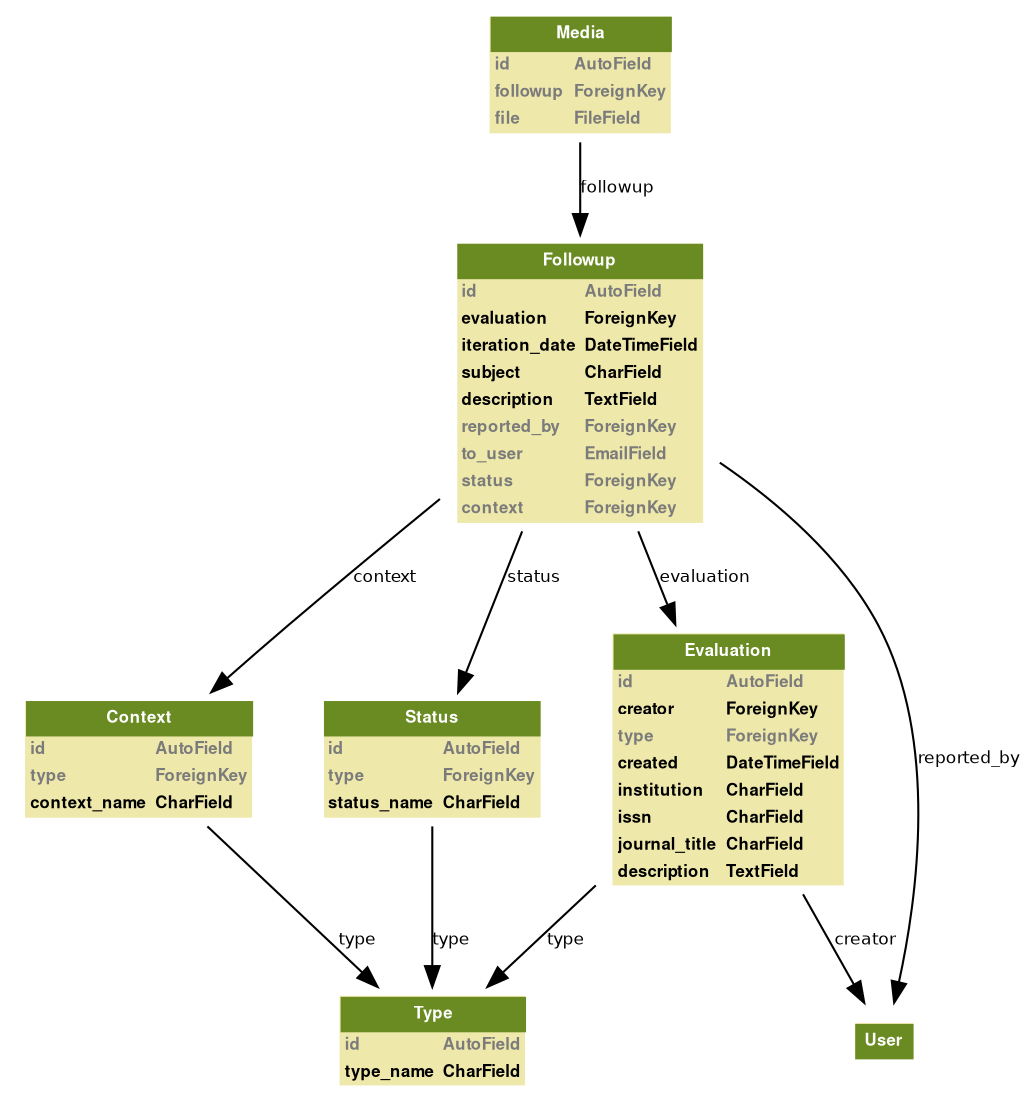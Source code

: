 
digraph name {
fontname = "Helvetica"
fontsize = 8

node [
fontname = "Helvetica"
fontsize = 8
shape = "plaintext"
]
edge [
fontname = "Helvetica"
fontsize = 8
]






evaluations_models_Type [label=<
<TABLE BGCOLOR="palegoldenrod" BORDER="0" CELLBORDER="0" CELLSPACING="0">
<TR><TD COLSPAN="2" CELLPADDING="4" ALIGN="CENTER" BGCOLOR="olivedrab4"
><FONT FACE="Helvetica Bold" COLOR="white"
>Type</FONT></TD></TR>



<TR><TD ALIGN="LEFT" BORDER="0"
><FONT COLOR="#7B7B7B" FACE="Helvetica Bold">id</FONT
></TD>
<TD ALIGN="LEFT"
><FONT COLOR="#7B7B7B" FACE="Helvetica Bold">AutoField</FONT
></TD></TR>

<TR><TD ALIGN="LEFT" BORDER="0"
><FONT FACE="Helvetica Bold">type_name</FONT
></TD>
<TD ALIGN="LEFT"
><FONT FACE="Helvetica Bold">CharField</FONT
></TD></TR>


</TABLE>
>]

evaluations_models_Context [label=<
<TABLE BGCOLOR="palegoldenrod" BORDER="0" CELLBORDER="0" CELLSPACING="0">
<TR><TD COLSPAN="2" CELLPADDING="4" ALIGN="CENTER" BGCOLOR="olivedrab4"
><FONT FACE="Helvetica Bold" COLOR="white"
>Context</FONT></TD></TR>



<TR><TD ALIGN="LEFT" BORDER="0"
><FONT COLOR="#7B7B7B" FACE="Helvetica Bold">id</FONT
></TD>
<TD ALIGN="LEFT"
><FONT COLOR="#7B7B7B" FACE="Helvetica Bold">AutoField</FONT
></TD></TR>

<TR><TD ALIGN="LEFT" BORDER="0"
><FONT COLOR="#7B7B7B" FACE="Helvetica Bold">type</FONT
></TD>
<TD ALIGN="LEFT"
><FONT COLOR="#7B7B7B" FACE="Helvetica Bold">ForeignKey</FONT
></TD></TR>

<TR><TD ALIGN="LEFT" BORDER="0"
><FONT FACE="Helvetica Bold">context_name</FONT
></TD>
<TD ALIGN="LEFT"
><FONT FACE="Helvetica Bold">CharField</FONT
></TD></TR>


</TABLE>
>]

evaluations_models_Status [label=<
<TABLE BGCOLOR="palegoldenrod" BORDER="0" CELLBORDER="0" CELLSPACING="0">
<TR><TD COLSPAN="2" CELLPADDING="4" ALIGN="CENTER" BGCOLOR="olivedrab4"
><FONT FACE="Helvetica Bold" COLOR="white"
>Status</FONT></TD></TR>



<TR><TD ALIGN="LEFT" BORDER="0"
><FONT COLOR="#7B7B7B" FACE="Helvetica Bold">id</FONT
></TD>
<TD ALIGN="LEFT"
><FONT COLOR="#7B7B7B" FACE="Helvetica Bold">AutoField</FONT
></TD></TR>

<TR><TD ALIGN="LEFT" BORDER="0"
><FONT COLOR="#7B7B7B" FACE="Helvetica Bold">type</FONT
></TD>
<TD ALIGN="LEFT"
><FONT COLOR="#7B7B7B" FACE="Helvetica Bold">ForeignKey</FONT
></TD></TR>

<TR><TD ALIGN="LEFT" BORDER="0"
><FONT FACE="Helvetica Bold">status_name</FONT
></TD>
<TD ALIGN="LEFT"
><FONT FACE="Helvetica Bold">CharField</FONT
></TD></TR>


</TABLE>
>]

evaluations_models_Evaluation [label=<
<TABLE BGCOLOR="palegoldenrod" BORDER="0" CELLBORDER="0" CELLSPACING="0">
<TR><TD COLSPAN="2" CELLPADDING="4" ALIGN="CENTER" BGCOLOR="olivedrab4"
><FONT FACE="Helvetica Bold" COLOR="white"
>Evaluation</FONT></TD></TR>



<TR><TD ALIGN="LEFT" BORDER="0"
><FONT COLOR="#7B7B7B" FACE="Helvetica Bold">id</FONT
></TD>
<TD ALIGN="LEFT"
><FONT COLOR="#7B7B7B" FACE="Helvetica Bold">AutoField</FONT
></TD></TR>

<TR><TD ALIGN="LEFT" BORDER="0"
><FONT FACE="Helvetica Bold">creator</FONT
></TD>
<TD ALIGN="LEFT"
><FONT FACE="Helvetica Bold">ForeignKey</FONT
></TD></TR>

<TR><TD ALIGN="LEFT" BORDER="0"
><FONT COLOR="#7B7B7B" FACE="Helvetica Bold">type</FONT
></TD>
<TD ALIGN="LEFT"
><FONT COLOR="#7B7B7B" FACE="Helvetica Bold">ForeignKey</FONT
></TD></TR>

<TR><TD ALIGN="LEFT" BORDER="0"
><FONT FACE="Helvetica Bold">created</FONT
></TD>
<TD ALIGN="LEFT"
><FONT FACE="Helvetica Bold">DateTimeField</FONT
></TD></TR>

<TR><TD ALIGN="LEFT" BORDER="0"
><FONT FACE="Helvetica Bold">institution</FONT
></TD>
<TD ALIGN="LEFT"
><FONT FACE="Helvetica Bold">CharField</FONT
></TD></TR>

<TR><TD ALIGN="LEFT" BORDER="0"
><FONT FACE="Helvetica Bold">issn</FONT
></TD>
<TD ALIGN="LEFT"
><FONT FACE="Helvetica Bold">CharField</FONT
></TD></TR>

<TR><TD ALIGN="LEFT" BORDER="0"
><FONT FACE="Helvetica Bold">journal_title</FONT
></TD>
<TD ALIGN="LEFT"
><FONT FACE="Helvetica Bold">CharField</FONT
></TD></TR>

<TR><TD ALIGN="LEFT" BORDER="0"
><FONT FACE="Helvetica Bold">description</FONT
></TD>
<TD ALIGN="LEFT"
><FONT FACE="Helvetica Bold">TextField</FONT
></TD></TR>


</TABLE>
>]

evaluations_models_Followup [label=<
<TABLE BGCOLOR="palegoldenrod" BORDER="0" CELLBORDER="0" CELLSPACING="0">
<TR><TD COLSPAN="2" CELLPADDING="4" ALIGN="CENTER" BGCOLOR="olivedrab4"
><FONT FACE="Helvetica Bold" COLOR="white"
>Followup</FONT></TD></TR>



<TR><TD ALIGN="LEFT" BORDER="0"
><FONT COLOR="#7B7B7B" FACE="Helvetica Bold">id</FONT
></TD>
<TD ALIGN="LEFT"
><FONT COLOR="#7B7B7B" FACE="Helvetica Bold">AutoField</FONT
></TD></TR>

<TR><TD ALIGN="LEFT" BORDER="0"
><FONT FACE="Helvetica Bold">evaluation</FONT
></TD>
<TD ALIGN="LEFT"
><FONT FACE="Helvetica Bold">ForeignKey</FONT
></TD></TR>

<TR><TD ALIGN="LEFT" BORDER="0"
><FONT FACE="Helvetica Bold">iteration_date</FONT
></TD>
<TD ALIGN="LEFT"
><FONT FACE="Helvetica Bold">DateTimeField</FONT
></TD></TR>

<TR><TD ALIGN="LEFT" BORDER="0"
><FONT FACE="Helvetica Bold">subject</FONT
></TD>
<TD ALIGN="LEFT"
><FONT FACE="Helvetica Bold">CharField</FONT
></TD></TR>

<TR><TD ALIGN="LEFT" BORDER="0"
><FONT FACE="Helvetica Bold">description</FONT
></TD>
<TD ALIGN="LEFT"
><FONT FACE="Helvetica Bold">TextField</FONT
></TD></TR>

<TR><TD ALIGN="LEFT" BORDER="0"
><FONT COLOR="#7B7B7B" FACE="Helvetica Bold">reported_by</FONT
></TD>
<TD ALIGN="LEFT"
><FONT COLOR="#7B7B7B" FACE="Helvetica Bold">ForeignKey</FONT
></TD></TR>

<TR><TD ALIGN="LEFT" BORDER="0"
><FONT COLOR="#7B7B7B" FACE="Helvetica Bold">to_user</FONT
></TD>
<TD ALIGN="LEFT"
><FONT COLOR="#7B7B7B" FACE="Helvetica Bold">EmailField</FONT
></TD></TR>

<TR><TD ALIGN="LEFT" BORDER="0"
><FONT COLOR="#7B7B7B" FACE="Helvetica Bold">status</FONT
></TD>
<TD ALIGN="LEFT"
><FONT COLOR="#7B7B7B" FACE="Helvetica Bold">ForeignKey</FONT
></TD></TR>

<TR><TD ALIGN="LEFT" BORDER="0"
><FONT COLOR="#7B7B7B" FACE="Helvetica Bold">context</FONT
></TD>
<TD ALIGN="LEFT"
><FONT COLOR="#7B7B7B" FACE="Helvetica Bold">ForeignKey</FONT
></TD></TR>


</TABLE>
>]

evaluations_models_Media [label=<
<TABLE BGCOLOR="palegoldenrod" BORDER="0" CELLBORDER="0" CELLSPACING="0">
<TR><TD COLSPAN="2" CELLPADDING="4" ALIGN="CENTER" BGCOLOR="olivedrab4"
><FONT FACE="Helvetica Bold" COLOR="white"
>Media</FONT></TD></TR>



<TR><TD ALIGN="LEFT" BORDER="0"
><FONT COLOR="#7B7B7B" FACE="Helvetica Bold">id</FONT
></TD>
<TD ALIGN="LEFT"
><FONT COLOR="#7B7B7B" FACE="Helvetica Bold">AutoField</FONT
></TD></TR>

<TR><TD ALIGN="LEFT" BORDER="0"
><FONT COLOR="#7B7B7B" FACE="Helvetica Bold">followup</FONT
></TD>
<TD ALIGN="LEFT"
><FONT COLOR="#7B7B7B" FACE="Helvetica Bold">ForeignKey</FONT
></TD></TR>

<TR><TD ALIGN="LEFT" BORDER="0"
><FONT COLOR="#7B7B7B" FACE="Helvetica Bold">file</FONT
></TD>
<TD ALIGN="LEFT"
><FONT COLOR="#7B7B7B" FACE="Helvetica Bold">FileField</FONT
></TD></TR>


</TABLE>
>]










evaluations_models_Context -> evaluations_models_Type
[label="type"] ;




evaluations_models_Status -> evaluations_models_Type
[label="type"] ;




django_contrib_auth_models_User [label=<
<TABLE BGCOLOR="palegoldenrod" BORDER="0" CELLBORDER="0" CELLSPACING="0">
<TR><TD COLSPAN="2" CELLPADDING="4" ALIGN="CENTER" BGCOLOR="olivedrab4"
><FONT FACE="Helvetica Bold" COLOR="white"
>User</FONT></TD></TR>
</TABLE>
>]

evaluations_models_Evaluation -> django_contrib_auth_models_User
[label="creator"] ;


evaluations_models_Evaluation -> evaluations_models_Type
[label="type"] ;




evaluations_models_Followup -> evaluations_models_Evaluation
[label="evaluation"] ;


django_contrib_auth_models_User [label=<
<TABLE BGCOLOR="palegoldenrod" BORDER="0" CELLBORDER="0" CELLSPACING="0">
<TR><TD COLSPAN="2" CELLPADDING="4" ALIGN="CENTER" BGCOLOR="olivedrab4"
><FONT FACE="Helvetica Bold" COLOR="white"
>User</FONT></TD></TR>
</TABLE>
>]

evaluations_models_Followup -> django_contrib_auth_models_User
[label="reported_by"] ;


evaluations_models_Followup -> evaluations_models_Status
[label="status"] ;


evaluations_models_Followup -> evaluations_models_Context
[label="context"] ;




evaluations_models_Media -> evaluations_models_Followup
[label="followup"] ;




}

